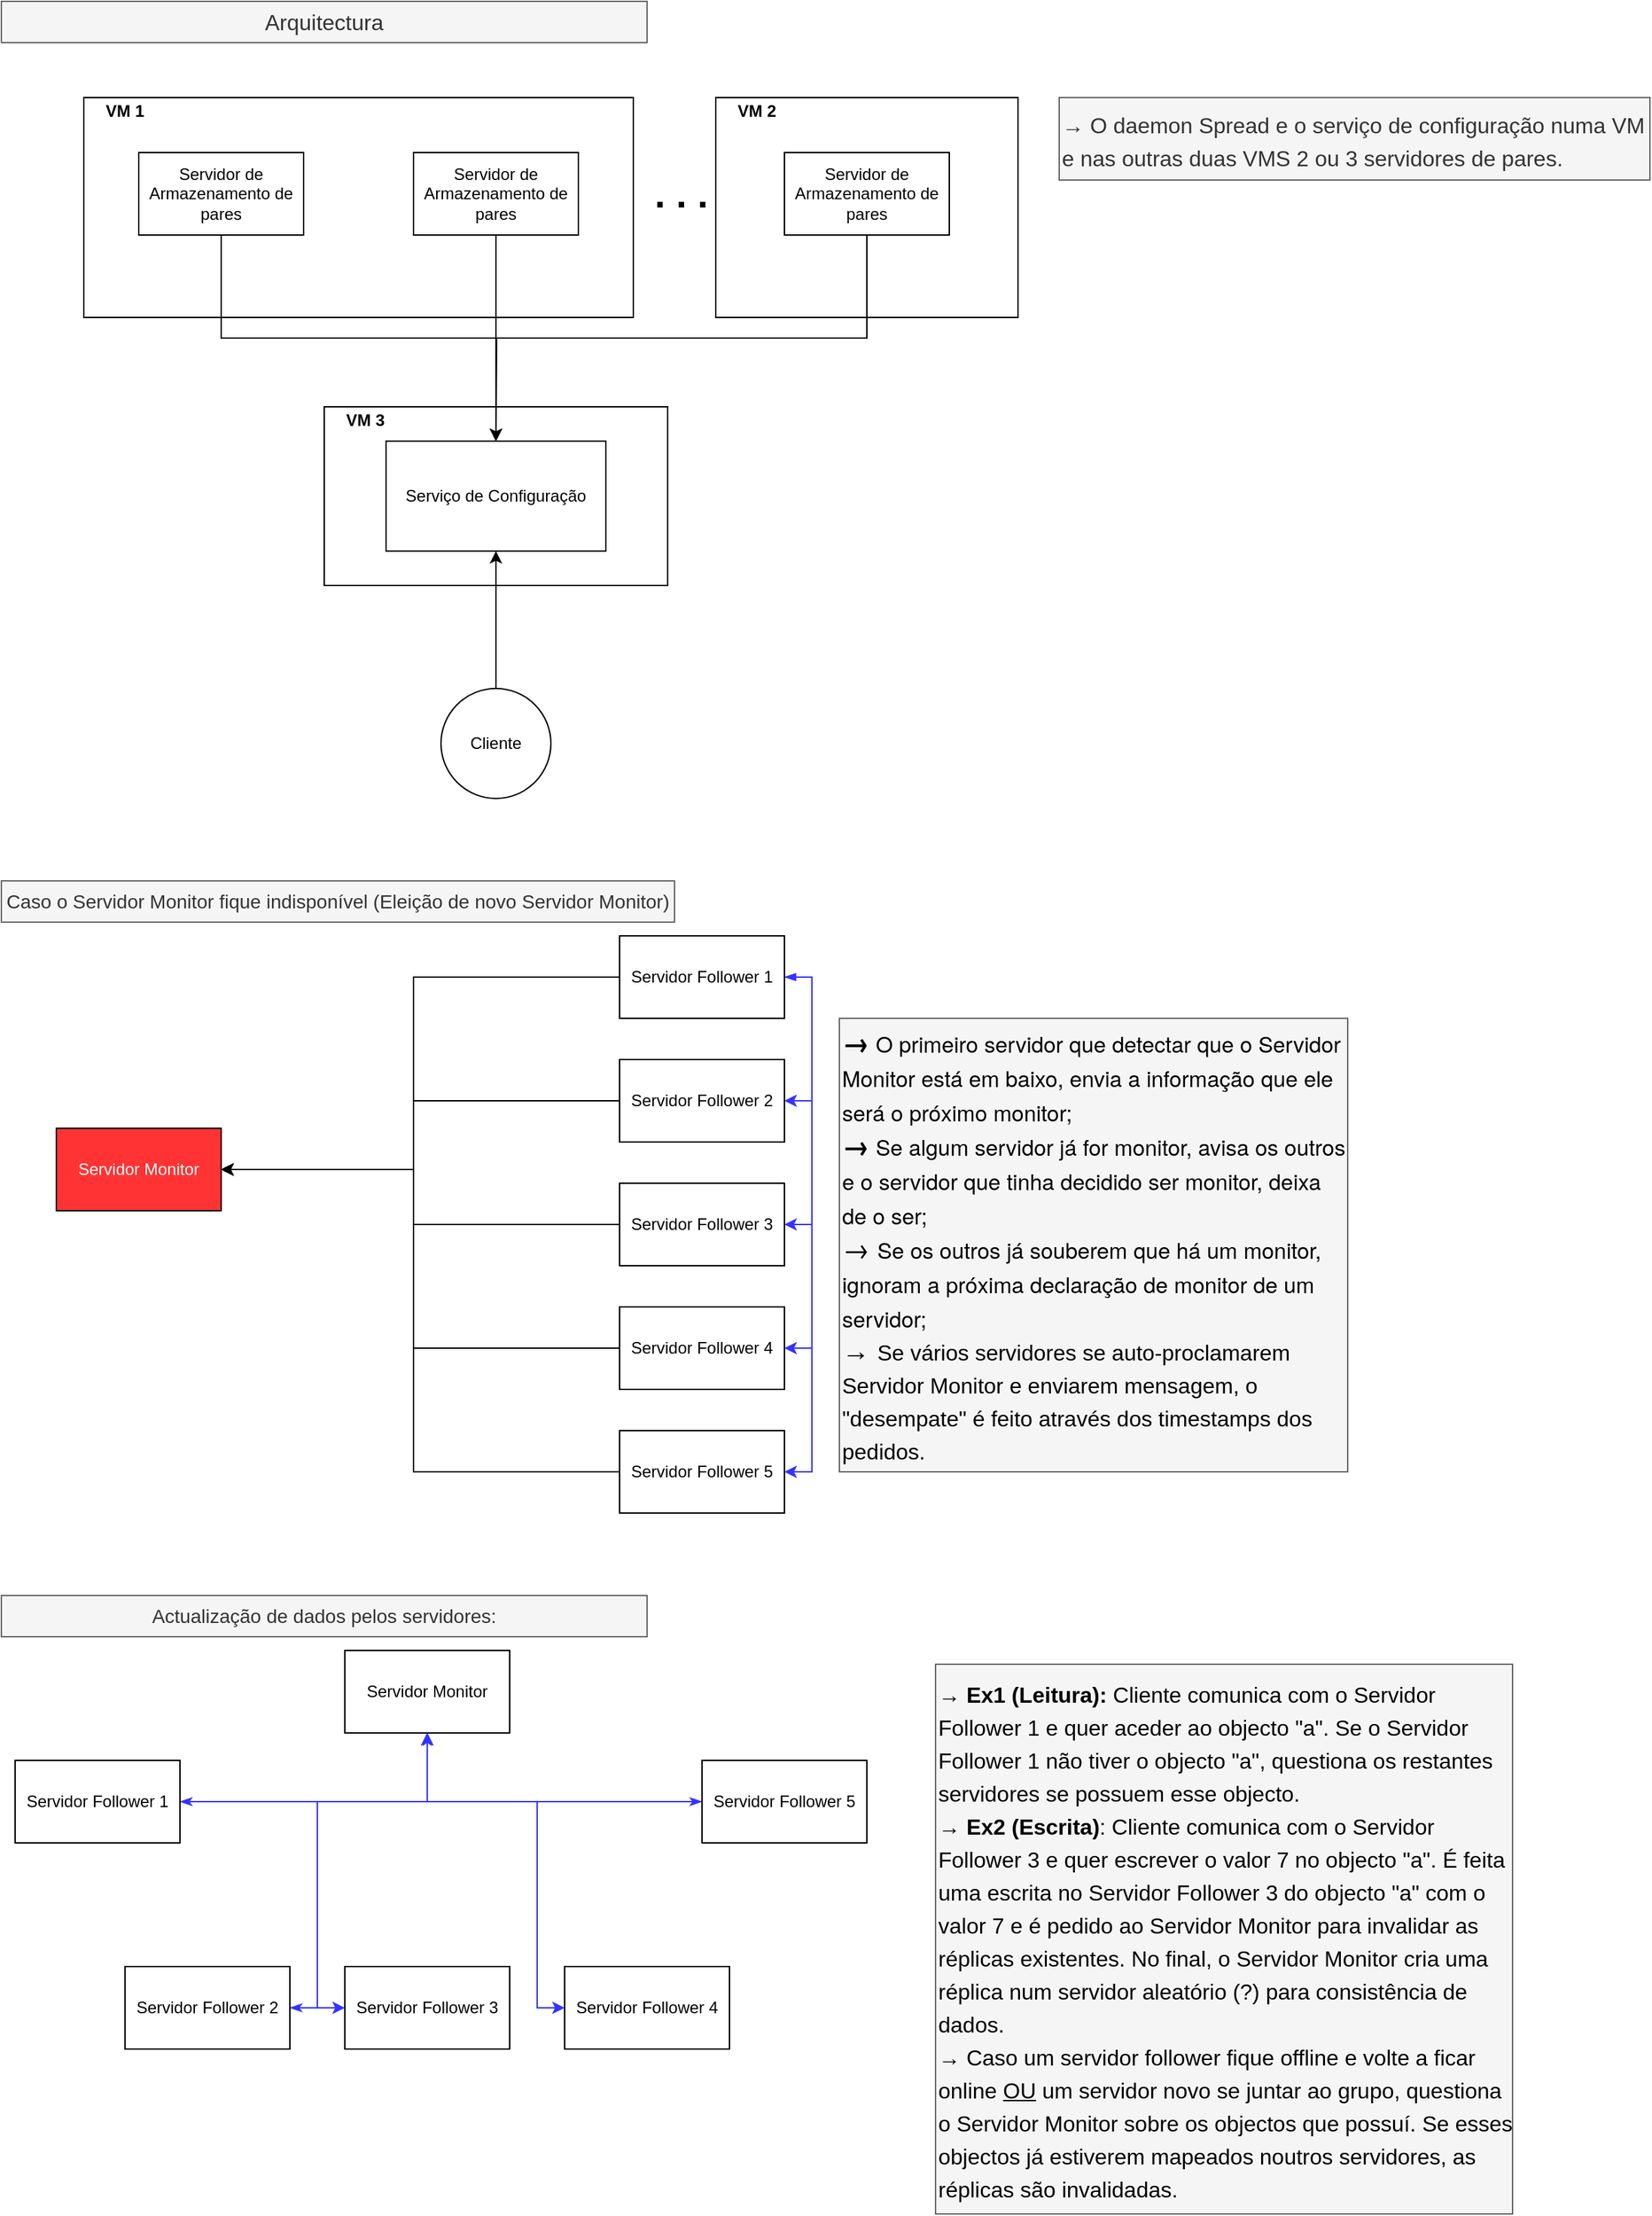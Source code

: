 <mxfile version="14.1.9" type="device"><diagram id="5OkCFzLbws1qqCQWyhNG" name="Page-1"><mxGraphModel dx="1422" dy="804" grid="1" gridSize="10" guides="1" tooltips="1" connect="1" arrows="1" fold="1" page="1" pageScale="1" pageWidth="827" pageHeight="1169" math="0" shadow="0"><root><mxCell id="0"/><mxCell id="1" parent="0"/><mxCell id="wn6afVE6MysCKYxiAbKC-14" value="" style="rounded=0;whiteSpace=wrap;html=1;fontSize=12;align=left;" parent="1" vertex="1"><mxGeometry x="255" y="405" width="250" height="130" as="geometry"/></mxCell><mxCell id="wn6afVE6MysCKYxiAbKC-11" value="" style="rounded=0;whiteSpace=wrap;html=1;fontSize=28;align=center;" parent="1" vertex="1"><mxGeometry x="540" y="180" width="220" height="160" as="geometry"/></mxCell><mxCell id="wn6afVE6MysCKYxiAbKC-9" value="" style="rounded=0;whiteSpace=wrap;html=1;fontSize=28;" parent="1" vertex="1"><mxGeometry x="80" y="180" width="400" height="160" as="geometry"/></mxCell><mxCell id="wn6afVE6MysCKYxiAbKC-1" value="Serviço de Configuração" style="rounded=0;whiteSpace=wrap;html=1;" parent="1" vertex="1"><mxGeometry x="300" y="430" width="160" height="80" as="geometry"/></mxCell><mxCell id="wn6afVE6MysCKYxiAbKC-6" style="edgeStyle=orthogonalEdgeStyle;rounded=0;orthogonalLoop=1;jettySize=auto;html=1;exitX=0.5;exitY=1;exitDx=0;exitDy=0;entryX=0.5;entryY=0;entryDx=0;entryDy=0;fontSize=28;" parent="1" source="wn6afVE6MysCKYxiAbKC-2" target="wn6afVE6MysCKYxiAbKC-1" edge="1"><mxGeometry relative="1" as="geometry"/></mxCell><mxCell id="wn6afVE6MysCKYxiAbKC-2" value="Servidor de Armazenamento de pares" style="rounded=0;whiteSpace=wrap;html=1;" parent="1" vertex="1"><mxGeometry x="120" y="220" width="120" height="60" as="geometry"/></mxCell><mxCell id="wn6afVE6MysCKYxiAbKC-7" style="edgeStyle=orthogonalEdgeStyle;rounded=0;orthogonalLoop=1;jettySize=auto;html=1;exitX=0.5;exitY=1;exitDx=0;exitDy=0;fontSize=28;" parent="1" source="wn6afVE6MysCKYxiAbKC-3" edge="1"><mxGeometry relative="1" as="geometry"><mxPoint x="380" y="430" as="targetPoint"/></mxGeometry></mxCell><mxCell id="wn6afVE6MysCKYxiAbKC-3" value="Servidor de Armazenamento de pares" style="rounded=0;whiteSpace=wrap;html=1;" parent="1" vertex="1"><mxGeometry x="320" y="220" width="120" height="60" as="geometry"/></mxCell><mxCell id="wn6afVE6MysCKYxiAbKC-8" style="edgeStyle=orthogonalEdgeStyle;rounded=0;orthogonalLoop=1;jettySize=auto;html=1;exitX=0.5;exitY=1;exitDx=0;exitDy=0;fontSize=28;" parent="1" source="wn6afVE6MysCKYxiAbKC-4" edge="1"><mxGeometry relative="1" as="geometry"><mxPoint x="380" y="430" as="targetPoint"/></mxGeometry></mxCell><mxCell id="wn6afVE6MysCKYxiAbKC-4" value="Servidor de Armazenamento de pares" style="rounded=0;whiteSpace=wrap;html=1;" parent="1" vertex="1"><mxGeometry x="590" y="220" width="120" height="60" as="geometry"/></mxCell><mxCell id="wn6afVE6MysCKYxiAbKC-5" value="&lt;span style=&quot;font-size: 28px;&quot;&gt;&lt;font style=&quot;font-size: 28px;&quot;&gt;. . .&lt;/font&gt;&lt;/span&gt;" style="text;html=1;strokeColor=none;fillColor=none;align=center;verticalAlign=middle;whiteSpace=wrap;rounded=0;fontSize=28;fontStyle=1" parent="1" vertex="1"><mxGeometry x="460" y="220" width="110" height="60" as="geometry"/></mxCell><mxCell id="wn6afVE6MysCKYxiAbKC-10" value="&lt;h1 style=&quot;font-size: 12px&quot;&gt;VM 1&lt;/h1&gt;" style="text;html=1;strokeColor=none;fillColor=none;spacing=5;spacingTop=-20;whiteSpace=wrap;overflow=hidden;rounded=0;fontSize=28;verticalAlign=middle;align=center;" parent="1" vertex="1"><mxGeometry x="80" y="180" width="60" height="40" as="geometry"/></mxCell><mxCell id="wn6afVE6MysCKYxiAbKC-12" value="&lt;h1 style=&quot;font-size: 12px&quot;&gt;VM 2&lt;/h1&gt;" style="text;html=1;strokeColor=none;fillColor=none;spacing=5;spacingTop=-20;whiteSpace=wrap;overflow=hidden;rounded=0;fontSize=28;verticalAlign=middle;align=center;" parent="1" vertex="1"><mxGeometry x="540" y="180" width="60" height="40" as="geometry"/></mxCell><mxCell id="wn6afVE6MysCKYxiAbKC-13" value="&lt;font style=&quot;font-size: 16px&quot;&gt;→ O daemon Spread e o serviço de configuração numa VM e nas outras duas VMS 2 ou 3 servidores de pares.&lt;/font&gt;" style="text;html=1;align=left;verticalAlign=middle;whiteSpace=wrap;rounded=0;fontSize=20;fillColor=#f5f5f5;strokeColor=#666666;fontColor=#333333;" parent="1" vertex="1"><mxGeometry x="790" y="180" width="430" height="60" as="geometry"/></mxCell><mxCell id="wn6afVE6MysCKYxiAbKC-15" value="&lt;h1 style=&quot;font-size: 12px&quot;&gt;VM 3&lt;/h1&gt;" style="text;html=1;strokeColor=none;fillColor=none;spacing=5;spacingTop=-20;whiteSpace=wrap;overflow=hidden;rounded=0;fontSize=28;verticalAlign=middle;align=center;" parent="1" vertex="1"><mxGeometry x="255" y="405" width="60" height="40" as="geometry"/></mxCell><mxCell id="wn6afVE6MysCKYxiAbKC-18" style="edgeStyle=orthogonalEdgeStyle;rounded=0;orthogonalLoop=1;jettySize=auto;html=1;exitX=0.5;exitY=0;exitDx=0;exitDy=0;fontSize=12;entryX=0.5;entryY=1;entryDx=0;entryDy=0;" parent="1" source="wn6afVE6MysCKYxiAbKC-17" target="wn6afVE6MysCKYxiAbKC-1" edge="1"><mxGeometry relative="1" as="geometry"><mxPoint x="380" y="540" as="targetPoint"/></mxGeometry></mxCell><mxCell id="wn6afVE6MysCKYxiAbKC-17" value="Cliente" style="ellipse;whiteSpace=wrap;html=1;aspect=fixed;fontSize=12;align=center;" parent="1" vertex="1"><mxGeometry x="340" y="610" width="80" height="80" as="geometry"/></mxCell><mxCell id="3re6VTscKlFERoQAN3xL-1" value="Actualização de dados pelos servidores:" style="text;html=1;align=center;verticalAlign=middle;whiteSpace=wrap;rounded=0;labelBorderColor=none;fillColor=#f5f5f5;strokeColor=#666666;fontColor=#333333;fontSize=14;" parent="1" vertex="1"><mxGeometry x="20" y="1270" width="470" height="30" as="geometry"/></mxCell><mxCell id="3re6VTscKlFERoQAN3xL-2" style="edgeStyle=orthogonalEdgeStyle;rounded=0;orthogonalLoop=1;jettySize=auto;html=1;exitX=0.5;exitY=1;exitDx=0;exitDy=0;startArrow=classicThin;startFill=1;entryX=0;entryY=0.5;entryDx=0;entryDy=0;strokeColor=#3333FF;" parent="1" source="3re6VTscKlFERoQAN3xL-4" target="3re6VTscKlFERoQAN3xL-9" edge="1"><mxGeometry relative="1" as="geometry"><mxPoint x="430" y="1480" as="targetPoint"/><Array as="points"><mxPoint x="330" y="1420"/><mxPoint x="410" y="1420"/><mxPoint x="410" y="1570"/></Array></mxGeometry></mxCell><mxCell id="3re6VTscKlFERoQAN3xL-3" style="edgeStyle=orthogonalEdgeStyle;rounded=0;orthogonalLoop=1;jettySize=auto;html=1;exitX=0.5;exitY=1;exitDx=0;exitDy=0;entryX=0;entryY=0.5;entryDx=0;entryDy=0;startArrow=classicThin;startFill=1;strokeColor=#3333FF;" parent="1" source="3re6VTscKlFERoQAN3xL-4" target="3re6VTscKlFERoQAN3xL-10" edge="1"><mxGeometry relative="1" as="geometry"><Array as="points"><mxPoint x="330" y="1420"/><mxPoint x="250" y="1420"/><mxPoint x="250" y="1570"/></Array></mxGeometry></mxCell><mxCell id="3re6VTscKlFERoQAN3xL-4" value="Servidor Monitor" style="rounded=0;whiteSpace=wrap;html=1;" parent="1" vertex="1"><mxGeometry x="270" y="1310" width="120" height="60" as="geometry"/></mxCell><mxCell id="3re6VTscKlFERoQAN3xL-5" style="edgeStyle=orthogonalEdgeStyle;rounded=0;orthogonalLoop=1;jettySize=auto;html=1;exitX=1;exitY=0.5;exitDx=0;exitDy=0;entryX=0.5;entryY=1;entryDx=0;entryDy=0;startArrow=classicThin;startFill=1;strokeColor=#3333FF;" parent="1" source="3re6VTscKlFERoQAN3xL-6" target="3re6VTscKlFERoQAN3xL-4" edge="1"><mxGeometry relative="1" as="geometry"/></mxCell><mxCell id="3re6VTscKlFERoQAN3xL-6" value="Servidor Follower 1" style="rounded=0;whiteSpace=wrap;html=1;" parent="1" vertex="1"><mxGeometry x="30" y="1390" width="120" height="60" as="geometry"/></mxCell><mxCell id="3re6VTscKlFERoQAN3xL-7" style="edgeStyle=orthogonalEdgeStyle;rounded=0;orthogonalLoop=1;jettySize=auto;html=1;exitX=1;exitY=0.5;exitDx=0;exitDy=0;entryX=0.5;entryY=1;entryDx=0;entryDy=0;startArrow=classicThin;startFill=1;strokeColor=#3333FF;" parent="1" source="3re6VTscKlFERoQAN3xL-8" target="3re6VTscKlFERoQAN3xL-4" edge="1"><mxGeometry relative="1" as="geometry"><Array as="points"><mxPoint x="250" y="1570"/><mxPoint x="250" y="1420"/><mxPoint x="330" y="1420"/></Array></mxGeometry></mxCell><mxCell id="3re6VTscKlFERoQAN3xL-8" value="Servidor Follower 2" style="rounded=0;whiteSpace=wrap;html=1;" parent="1" vertex="1"><mxGeometry x="110" y="1540" width="120" height="60" as="geometry"/></mxCell><mxCell id="3re6VTscKlFERoQAN3xL-9" value="Servidor Follower 4" style="rounded=0;whiteSpace=wrap;html=1;" parent="1" vertex="1"><mxGeometry x="430" y="1540" width="120" height="60" as="geometry"/></mxCell><mxCell id="3re6VTscKlFERoQAN3xL-10" value="Servidor Follower 3" style="rounded=0;whiteSpace=wrap;html=1;" parent="1" vertex="1"><mxGeometry x="270" y="1540" width="120" height="60" as="geometry"/></mxCell><mxCell id="3re6VTscKlFERoQAN3xL-11" style="edgeStyle=orthogonalEdgeStyle;rounded=0;orthogonalLoop=1;jettySize=auto;html=1;exitX=0;exitY=0.5;exitDx=0;exitDy=0;entryX=0.5;entryY=1;entryDx=0;entryDy=0;startArrow=classicThin;startFill=1;strokeColor=#3333FF;" parent="1" source="3re6VTscKlFERoQAN3xL-12" target="3re6VTscKlFERoQAN3xL-4" edge="1"><mxGeometry relative="1" as="geometry"><Array as="points"><mxPoint x="330" y="1420"/></Array></mxGeometry></mxCell><mxCell id="3re6VTscKlFERoQAN3xL-12" value="Servidor Follower 5" style="rounded=0;whiteSpace=wrap;html=1;" parent="1" vertex="1"><mxGeometry x="530" y="1390" width="120" height="60" as="geometry"/></mxCell><mxCell id="3re6VTscKlFERoQAN3xL-13" value="Text" style="text;html=1;strokeColor=none;fillColor=none;align=center;verticalAlign=middle;whiteSpace=wrap;rounded=0;labelBackgroundColor=none;fontSize=20;fontColor=#FFFFFF;" parent="1" vertex="1"><mxGeometry x="660" y="1350" width="40" height="20" as="geometry"/></mxCell><mxCell id="3re6VTscKlFERoQAN3xL-14" value="&lt;font color=&quot;#000000&quot; style=&quot;font-size: 16px&quot;&gt;→ &lt;b&gt;Ex1 (Leitura):&lt;/b&gt; Cliente comunica com o Servidor Follower 1 e quer aceder ao objecto &quot;a&quot;. Se o Servidor Follower 1 não tiver o objecto &quot;a&quot;, questiona os restantes servidores se possuem esse objecto.&lt;br&gt;→ &lt;b&gt;Ex2 (Escrita)&lt;/b&gt;: Cliente comunica com o Servidor Follower 3 e quer escrever o valor 7 no objecto &quot;a&quot;. É feita uma escrita no Servidor Follower 3 do objecto &quot;a&quot; com o valor 7 e é pedido ao Servidor Monitor para invalidar as réplicas existentes. No final, o Servidor Monitor cria uma réplica num servidor aleatório (?) para consistência de dados.&lt;br&gt;→ Caso um servidor follower fique offline e volte a ficar online &lt;u&gt;OU&lt;/u&gt;&amp;nbsp;um servidor novo se juntar ao grupo, questiona o Servidor Monitor sobre os objectos que possuí. Se esses objectos já estiverem mapeados noutros servidores, as réplicas são invalidadas.&lt;br&gt;&lt;/font&gt;" style="text;html=1;strokeColor=#666666;align=left;verticalAlign=middle;whiteSpace=wrap;rounded=0;fontSize=20;fontColor=#333333;labelBackgroundColor=none;fillColor=#F5F5F5;" parent="1" vertex="1"><mxGeometry x="700" y="1320" width="420" height="400" as="geometry"/></mxCell><mxCell id="3re6VTscKlFERoQAN3xL-48" value="Caso o Servidor Monitor fique indisponível (Eleição de novo Servidor Monitor)" style="text;html=1;align=center;verticalAlign=middle;whiteSpace=wrap;rounded=0;labelBorderColor=none;fillColor=#f5f5f5;strokeColor=#666666;fontColor=#333333;fontSize=14;" parent="1" vertex="1"><mxGeometry x="20" y="750" width="490" height="30" as="geometry"/></mxCell><mxCell id="3re6VTscKlFERoQAN3xL-49" value="Servidor Monitor" style="rounded=0;whiteSpace=wrap;html=1;fillColor=#FF3333;fontColor=#FFFFFF;" parent="1" vertex="1"><mxGeometry x="60" y="930" width="120" height="60" as="geometry"/></mxCell><mxCell id="3re6VTscKlFERoQAN3xL-50" style="edgeStyle=orthogonalEdgeStyle;rounded=0;orthogonalLoop=1;jettySize=auto;html=1;exitX=0;exitY=0.5;exitDx=0;exitDy=0;entryX=1;entryY=0.5;entryDx=0;entryDy=0;fontSize=20;fontColor=#FFFFFF;" parent="1" source="3re6VTscKlFERoQAN3xL-55" target="3re6VTscKlFERoQAN3xL-49" edge="1"><mxGeometry relative="1" as="geometry"><Array as="points"><mxPoint x="320" y="820"/><mxPoint x="320" y="960"/></Array></mxGeometry></mxCell><mxCell id="3re6VTscKlFERoQAN3xL-51" style="edgeStyle=orthogonalEdgeStyle;rounded=0;orthogonalLoop=1;jettySize=auto;html=1;exitX=1;exitY=0.5;exitDx=0;exitDy=0;entryX=1;entryY=0.5;entryDx=0;entryDy=0;fontSize=20;fontColor=#FFFFFF;strokeColor=#3333FF;" parent="1" source="3re6VTscKlFERoQAN3xL-55" target="3re6VTscKlFERoQAN3xL-57" edge="1"><mxGeometry relative="1" as="geometry"/></mxCell><mxCell id="3re6VTscKlFERoQAN3xL-52" style="edgeStyle=orthogonalEdgeStyle;rounded=0;orthogonalLoop=1;jettySize=auto;html=1;exitX=1;exitY=0.5;exitDx=0;exitDy=0;entryX=1;entryY=0.5;entryDx=0;entryDy=0;fontSize=20;fontColor=#FFFFFF;strokeColor=#3333FF;" parent="1" source="3re6VTscKlFERoQAN3xL-55" target="3re6VTscKlFERoQAN3xL-61" edge="1"><mxGeometry relative="1" as="geometry"/></mxCell><mxCell id="3re6VTscKlFERoQAN3xL-53" style="edgeStyle=orthogonalEdgeStyle;rounded=0;orthogonalLoop=1;jettySize=auto;html=1;exitX=1;exitY=0.5;exitDx=0;exitDy=0;entryX=1;entryY=0.5;entryDx=0;entryDy=0;fontSize=20;fontColor=#FFFFFF;strokeColor=#3333FF;" parent="1" source="3re6VTscKlFERoQAN3xL-55" target="3re6VTscKlFERoQAN3xL-59" edge="1"><mxGeometry relative="1" as="geometry"/></mxCell><mxCell id="3re6VTscKlFERoQAN3xL-54" style="edgeStyle=orthogonalEdgeStyle;rounded=0;orthogonalLoop=1;jettySize=auto;html=1;exitX=1;exitY=0.5;exitDx=0;exitDy=0;entryX=1;entryY=0.5;entryDx=0;entryDy=0;strokeColor=#3333FF;fontSize=20;fontColor=#FFFFFF;startArrow=blockThin;startFill=1;" parent="1" source="3re6VTscKlFERoQAN3xL-55" target="3re6VTscKlFERoQAN3xL-63" edge="1"><mxGeometry relative="1" as="geometry"/></mxCell><mxCell id="3re6VTscKlFERoQAN3xL-55" value="Servidor Follower 1" style="rounded=0;whiteSpace=wrap;html=1;" parent="1" vertex="1"><mxGeometry x="470" y="790" width="120" height="60" as="geometry"/></mxCell><mxCell id="3re6VTscKlFERoQAN3xL-56" style="edgeStyle=orthogonalEdgeStyle;rounded=0;orthogonalLoop=1;jettySize=auto;html=1;exitX=0;exitY=0.5;exitDx=0;exitDy=0;strokeColor=#000000;fontSize=20;fontColor=#FFFFFF;" parent="1" source="3re6VTscKlFERoQAN3xL-57" edge="1"><mxGeometry relative="1" as="geometry"><mxPoint x="180" y="960" as="targetPoint"/><Array as="points"><mxPoint x="320" y="910"/><mxPoint x="320" y="960"/></Array></mxGeometry></mxCell><mxCell id="3re6VTscKlFERoQAN3xL-57" value="Servidor Follower 2" style="rounded=0;whiteSpace=wrap;html=1;" parent="1" vertex="1"><mxGeometry x="470" y="880" width="120" height="60" as="geometry"/></mxCell><mxCell id="3re6VTscKlFERoQAN3xL-58" style="edgeStyle=orthogonalEdgeStyle;rounded=0;orthogonalLoop=1;jettySize=auto;html=1;exitX=0;exitY=0.5;exitDx=0;exitDy=0;entryX=1;entryY=0.5;entryDx=0;entryDy=0;strokeColor=#000000;fontSize=20;fontColor=#FFFFFF;" parent="1" source="3re6VTscKlFERoQAN3xL-59" target="3re6VTscKlFERoQAN3xL-49" edge="1"><mxGeometry relative="1" as="geometry"><Array as="points"><mxPoint x="320" y="1090"/><mxPoint x="320" y="960"/></Array></mxGeometry></mxCell><mxCell id="3re6VTscKlFERoQAN3xL-59" value="Servidor Follower 4" style="rounded=0;whiteSpace=wrap;html=1;" parent="1" vertex="1"><mxGeometry x="470" y="1060" width="120" height="60" as="geometry"/></mxCell><mxCell id="3re6VTscKlFERoQAN3xL-60" style="edgeStyle=orthogonalEdgeStyle;rounded=0;orthogonalLoop=1;jettySize=auto;html=1;exitX=0;exitY=0.5;exitDx=0;exitDy=0;entryX=1;entryY=0.5;entryDx=0;entryDy=0;strokeColor=#000000;fontSize=20;fontColor=#FFFFFF;" parent="1" source="3re6VTscKlFERoQAN3xL-61" target="3re6VTscKlFERoQAN3xL-49" edge="1"><mxGeometry relative="1" as="geometry"><Array as="points"><mxPoint x="320" y="1000"/><mxPoint x="320" y="960"/></Array></mxGeometry></mxCell><mxCell id="3re6VTscKlFERoQAN3xL-61" value="Servidor Follower 3" style="rounded=0;whiteSpace=wrap;html=1;" parent="1" vertex="1"><mxGeometry x="470" y="970" width="120" height="60" as="geometry"/></mxCell><mxCell id="3re6VTscKlFERoQAN3xL-62" style="edgeStyle=orthogonalEdgeStyle;rounded=0;orthogonalLoop=1;jettySize=auto;html=1;exitX=0;exitY=0.5;exitDx=0;exitDy=0;entryX=1;entryY=0.5;entryDx=0;entryDy=0;strokeColor=#000000;fontSize=20;fontColor=#FFFFFF;" parent="1" source="3re6VTscKlFERoQAN3xL-63" target="3re6VTscKlFERoQAN3xL-49" edge="1"><mxGeometry relative="1" as="geometry"><Array as="points"><mxPoint x="320" y="1180"/><mxPoint x="320" y="960"/></Array></mxGeometry></mxCell><mxCell id="3re6VTscKlFERoQAN3xL-63" value="Servidor Follower 5" style="rounded=0;whiteSpace=wrap;html=1;" parent="1" vertex="1"><mxGeometry x="470" y="1150" width="120" height="60" as="geometry"/></mxCell><mxCell id="3re6VTscKlFERoQAN3xL-64" value="Text" style="text;html=1;strokeColor=none;fillColor=none;align=center;verticalAlign=middle;whiteSpace=wrap;rounded=0;fontSize=20;fontColor=#FFFFFF;" parent="1" vertex="1"><mxGeometry x="340" y="920" width="40" height="20" as="geometry"/></mxCell><mxCell id="3re6VTscKlFERoQAN3xL-65" value="Text" style="text;html=1;strokeColor=none;fillColor=none;align=center;verticalAlign=middle;whiteSpace=wrap;rounded=0;fontSize=20;fontColor=#FFFFFF;" parent="1" vertex="1"><mxGeometry x="340" y="920" width="40" height="20" as="geometry"/></mxCell><mxCell id="3re6VTscKlFERoQAN3xL-66" value="Text" style="text;html=1;strokeColor=none;fillColor=none;align=center;verticalAlign=middle;whiteSpace=wrap;rounded=0;fontSize=20;fontColor=#FFFFFF;" parent="1" vertex="1"><mxGeometry x="340" y="920" width="40" height="20" as="geometry"/></mxCell><mxCell id="3re6VTscKlFERoQAN3xL-67" value="&lt;span style=&quot;font-family: &amp;#34;whitney&amp;#34; , &amp;#34;helvetica neue&amp;#34; , &amp;#34;helvetica&amp;#34; , &amp;#34;arial&amp;#34; , sans-serif&quot;&gt;&lt;font color=&quot;#000000&quot;&gt;&lt;b&gt;&lt;font style=&quot;font-size: 20px&quot;&gt;→&lt;/font&gt;&lt;/b&gt;&lt;span style=&quot;font-size: 16px&quot;&gt; O primeiro servidor que detectar que o Servidor Monitor está em baixo, envia a informação que ele será o próximo monitor;&lt;/span&gt;&lt;br&gt;&lt;b&gt;&lt;font style=&quot;font-size: 20px&quot;&gt;→&lt;/font&gt;&lt;/b&gt;&lt;span style=&quot;font-size: 16px&quot;&gt; Se algum servidor já for monitor, avisa os outros e o servidor que tinha decidido ser monitor, deixa de o ser;&lt;/span&gt;&lt;br&gt;&lt;font style=&quot;font-size: 20px&quot;&gt;→ &lt;/font&gt;&lt;span style=&quot;font-size: 16px&quot;&gt;Se os outros já souberem que há um monitor, ignoram a próxima declaração de monitor de um servidor;&lt;/span&gt;&lt;/font&gt;&lt;/span&gt;&lt;span style=&quot;font-family: &amp;#34;whitney&amp;#34; , &amp;#34;helvetica neue&amp;#34; , &amp;#34;helvetica&amp;#34; , &amp;#34;arial&amp;#34; , sans-serif ; font-size: 16px&quot;&gt;&lt;br&gt;&lt;/span&gt;&lt;font color=&quot;#000000&quot;&gt;→ &lt;font style=&quot;font-size: 16px&quot;&gt;Se vários servidores se auto-proclamarem Servidor Monitor e enviarem mensagem, o &quot;desempate&quot; é feito através dos timestamps dos pedidos.&lt;/font&gt;&lt;br&gt;&lt;/font&gt;" style="text;html=1;strokeColor=#666666;align=left;verticalAlign=middle;whiteSpace=wrap;rounded=0;fontSize=20;fontColor=#333333;labelBackgroundColor=none;fillColor=#F5F5F5;" parent="1" vertex="1"><mxGeometry x="630" y="850" width="370" height="330" as="geometry"/></mxCell><mxCell id="3re6VTscKlFERoQAN3xL-69" value="&lt;font style=&quot;font-size: 16px&quot;&gt;Arquitectura&lt;/font&gt;" style="text;html=1;align=center;verticalAlign=middle;whiteSpace=wrap;rounded=0;labelBorderColor=none;fillColor=#f5f5f5;strokeColor=#666666;fontColor=#333333;" parent="1" vertex="1"><mxGeometry x="20" y="110" width="470" height="30" as="geometry"/></mxCell></root></mxGraphModel></diagram></mxfile>
